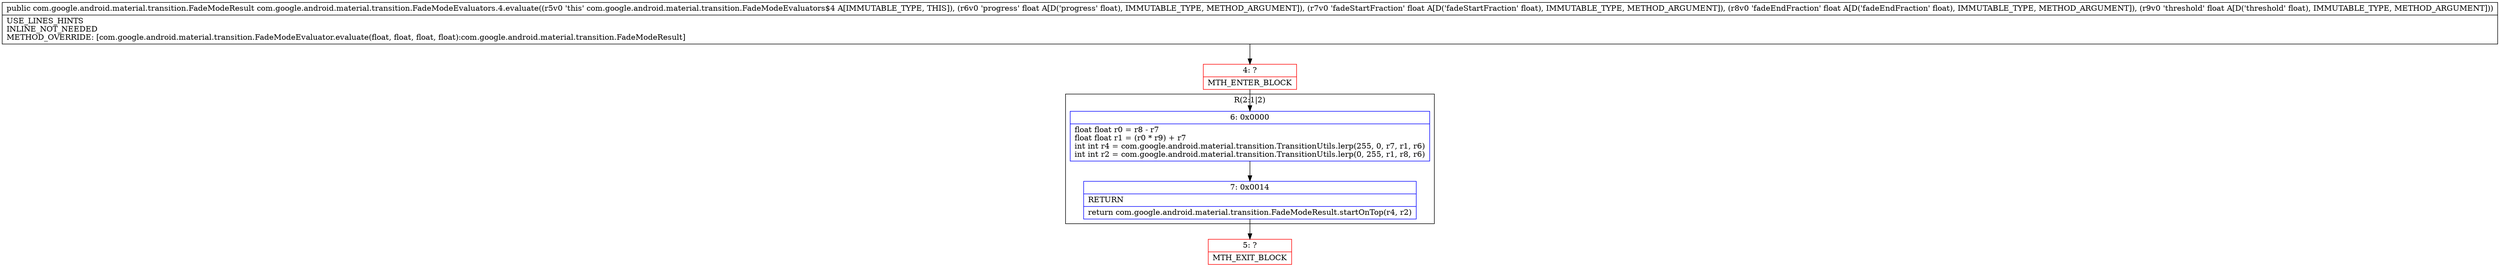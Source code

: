 digraph "CFG forcom.google.android.material.transition.FadeModeEvaluators.4.evaluate(FFFF)Lcom\/google\/android\/material\/transition\/FadeModeResult;" {
subgraph cluster_Region_509951088 {
label = "R(2:1|2)";
node [shape=record,color=blue];
Node_6 [shape=record,label="{6\:\ 0x0000|float float r0 = r8 \- r7\lfloat float r1 = (r0 * r9) + r7\lint int r4 = com.google.android.material.transition.TransitionUtils.lerp(255, 0, r7, r1, r6)\lint int r2 = com.google.android.material.transition.TransitionUtils.lerp(0, 255, r1, r8, r6)\l}"];
Node_7 [shape=record,label="{7\:\ 0x0014|RETURN\l|return com.google.android.material.transition.FadeModeResult.startOnTop(r4, r2)\l}"];
}
Node_4 [shape=record,color=red,label="{4\:\ ?|MTH_ENTER_BLOCK\l}"];
Node_5 [shape=record,color=red,label="{5\:\ ?|MTH_EXIT_BLOCK\l}"];
MethodNode[shape=record,label="{public com.google.android.material.transition.FadeModeResult com.google.android.material.transition.FadeModeEvaluators.4.evaluate((r5v0 'this' com.google.android.material.transition.FadeModeEvaluators$4 A[IMMUTABLE_TYPE, THIS]), (r6v0 'progress' float A[D('progress' float), IMMUTABLE_TYPE, METHOD_ARGUMENT]), (r7v0 'fadeStartFraction' float A[D('fadeStartFraction' float), IMMUTABLE_TYPE, METHOD_ARGUMENT]), (r8v0 'fadeEndFraction' float A[D('fadeEndFraction' float), IMMUTABLE_TYPE, METHOD_ARGUMENT]), (r9v0 'threshold' float A[D('threshold' float), IMMUTABLE_TYPE, METHOD_ARGUMENT]))  | USE_LINES_HINTS\lINLINE_NOT_NEEDED\lMETHOD_OVERRIDE: [com.google.android.material.transition.FadeModeEvaluator.evaluate(float, float, float, float):com.google.android.material.transition.FadeModeResult]\l}"];
MethodNode -> Node_4;Node_6 -> Node_7;
Node_7 -> Node_5;
Node_4 -> Node_6;
}

